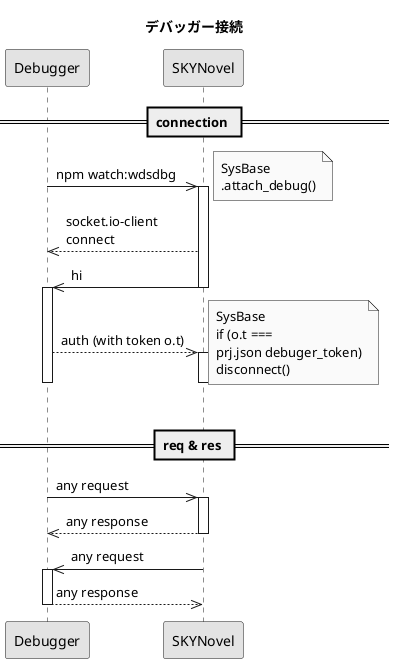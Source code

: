 @startuml
skinparam {
	monochrome true
	padding 2
}
title デバッガー接続

== connection ==
Debugger ->> SKYNovel	: npm watch:wdsdbg
note right	: SysBase\n.attach_debug()
activate SKYNovel
Debugger <<-- SKYNovel	: socket.io-client\nconnect

Debugger <<- SKYNovel	: hi
deactivate SKYNovel

activate Debugger
Debugger -->> SKYNovel	: auth (with token o.t)
activate SKYNovel
deactivate Debugger
note right	: SysBase\nif (o.t ===\nprj.json debuger_token)\ndisconnect()
deactivate SKYNovel

== req & res ==
Debugger ->> SKYNovel	: any request
activate SKYNovel
Debugger <<-- SKYNovel	: any response
deactivate SKYNovel

Debugger <<- SKYNovel	: any request
activate Debugger
Debugger -->> SKYNovel	: any response
deactivate Debugger

@enduml
